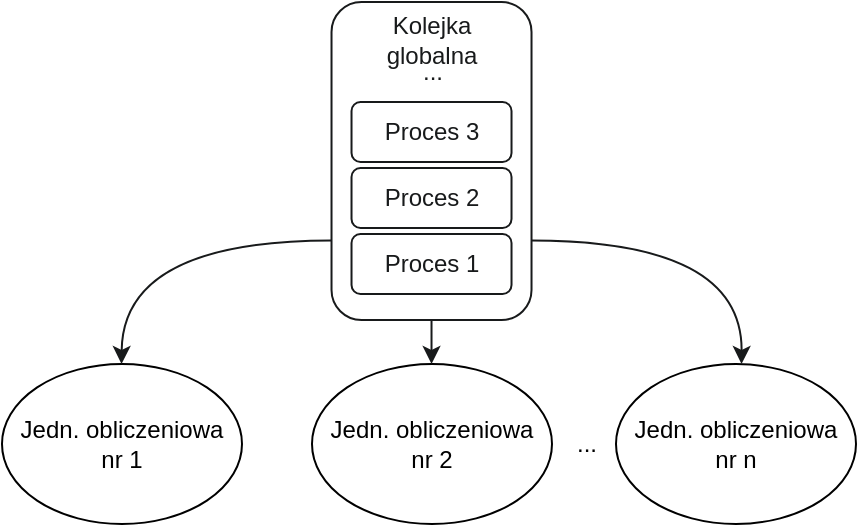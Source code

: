 <mxfile version="24.8.4">
  <diagram name="Page-1" id="SZoWqR-uh5Kph6MIr1Br">
    <mxGraphModel dx="574" dy="310" grid="1" gridSize="10" guides="1" tooltips="1" connect="1" arrows="1" fold="1" page="1" pageScale="1" pageWidth="850" pageHeight="1100" math="0" shadow="0">
      <root>
        <mxCell id="0" />
        <mxCell id="1" parent="0" />
        <mxCell id="3MHKbCmlPxJNISNlzJIJ-70" value="&lt;div&gt;Jedn. obliczeniowa&lt;/div&gt;&lt;div&gt;nr 1&lt;/div&gt;" style="ellipse;whiteSpace=wrap;html=1;fillColor=none;" vertex="1" parent="1">
          <mxGeometry x="330" y="570" width="120" height="80" as="geometry" />
        </mxCell>
        <mxCell id="3MHKbCmlPxJNISNlzJIJ-71" value="&lt;div&gt;Jedn. obliczeniowa&lt;/div&gt;&lt;div&gt;nr 2&lt;br&gt;&lt;/div&gt;" style="ellipse;whiteSpace=wrap;html=1;fillColor=none;" vertex="1" parent="1">
          <mxGeometry x="485" y="570" width="120" height="80" as="geometry" />
        </mxCell>
        <mxCell id="3MHKbCmlPxJNISNlzJIJ-72" value="&lt;div&gt;Jedn. obliczeniowa&lt;/div&gt;&lt;div&gt;nr n&lt;br&gt;&lt;/div&gt;" style="ellipse;whiteSpace=wrap;html=1;fillColor=none;" vertex="1" parent="1">
          <mxGeometry x="637" y="570" width="120" height="80" as="geometry" />
        </mxCell>
        <mxCell id="3MHKbCmlPxJNISNlzJIJ-73" value="..." style="text;html=1;align=center;verticalAlign=middle;resizable=0;points=[];autosize=1;strokeColor=none;fillColor=none;" vertex="1" parent="1">
          <mxGeometry x="607" y="595" width="30" height="30" as="geometry" />
        </mxCell>
        <mxCell id="3MHKbCmlPxJNISNlzJIJ-99" value="" style="rounded=1;whiteSpace=wrap;html=1;fillColor=none;fontColor=#1a5fb4;strokeColor=#181a1b;" vertex="1" parent="1">
          <mxGeometry x="494.76" y="389" width="100" height="159" as="geometry" />
        </mxCell>
        <mxCell id="3MHKbCmlPxJNISNlzJIJ-82" value="Proces 3" style="rounded=1;whiteSpace=wrap;html=1;fillColor=none;fontColor=#181a1b;strokeColor=#181a1b;" vertex="1" parent="1">
          <mxGeometry x="504.76" y="439" width="80" height="30" as="geometry" />
        </mxCell>
        <mxCell id="3MHKbCmlPxJNISNlzJIJ-83" value="Proces 2" style="rounded=1;whiteSpace=wrap;html=1;fillColor=none;fontColor=#181a1b;strokeColor=#181a1b;" vertex="1" parent="1">
          <mxGeometry x="504.76" y="472" width="80" height="30" as="geometry" />
        </mxCell>
        <mxCell id="3MHKbCmlPxJNISNlzJIJ-84" value="Proces 1" style="rounded=1;whiteSpace=wrap;html=1;fillColor=none;fontColor=#181a1b;strokeColor=#181a1b;" vertex="1" parent="1">
          <mxGeometry x="504.76" y="505" width="80" height="30" as="geometry" />
        </mxCell>
        <mxCell id="3MHKbCmlPxJNISNlzJIJ-85" value="..." style="text;html=1;align=center;verticalAlign=middle;resizable=0;points=[];autosize=1;strokeColor=none;fillColor=none;fontColor=#181a1b;" vertex="1" parent="1">
          <mxGeometry x="529.76" y="409" width="30" height="30" as="geometry" />
        </mxCell>
        <mxCell id="3MHKbCmlPxJNISNlzJIJ-96" style="edgeStyle=orthogonalEdgeStyle;rounded=0;orthogonalLoop=1;jettySize=auto;html=1;exitX=0.5;exitY=1;exitDx=0;exitDy=0;entryX=0.5;entryY=0;entryDx=0;entryDy=0;strokeColor=#181a1b;" edge="1" parent="1" source="3MHKbCmlPxJNISNlzJIJ-99">
          <mxGeometry relative="1" as="geometry">
            <mxPoint x="544.76" y="570" as="targetPoint" />
          </mxGeometry>
        </mxCell>
        <mxCell id="3MHKbCmlPxJNISNlzJIJ-97" style="edgeStyle=orthogonalEdgeStyle;rounded=0;orthogonalLoop=1;jettySize=auto;html=1;exitX=0;exitY=0.75;exitDx=0;exitDy=0;entryX=0.5;entryY=0;entryDx=0;entryDy=0;curved=1;strokeColor=#181a1b;" edge="1" parent="1" source="3MHKbCmlPxJNISNlzJIJ-99">
          <mxGeometry relative="1" as="geometry">
            <mxPoint x="389.76" y="570" as="targetPoint" />
          </mxGeometry>
        </mxCell>
        <mxCell id="3MHKbCmlPxJNISNlzJIJ-98" style="edgeStyle=orthogonalEdgeStyle;rounded=0;orthogonalLoop=1;jettySize=auto;html=1;exitX=1;exitY=0.75;exitDx=0;exitDy=0;entryX=0.5;entryY=0;entryDx=0;entryDy=0;curved=1;strokeColor=#181a1b;" edge="1" parent="1" source="3MHKbCmlPxJNISNlzJIJ-99">
          <mxGeometry relative="1" as="geometry">
            <mxPoint x="699.76" y="570" as="targetPoint" />
          </mxGeometry>
        </mxCell>
        <mxCell id="3MHKbCmlPxJNISNlzJIJ-100" value="&lt;div&gt;Kolejka&lt;/div&gt;&lt;div&gt;globalna&lt;br&gt;&lt;/div&gt;" style="text;html=1;align=center;verticalAlign=middle;whiteSpace=wrap;rounded=0;fontColor=#181a1b;" vertex="1" parent="1">
          <mxGeometry x="514.76" y="393" width="60" height="30" as="geometry" />
        </mxCell>
      </root>
    </mxGraphModel>
  </diagram>
</mxfile>
